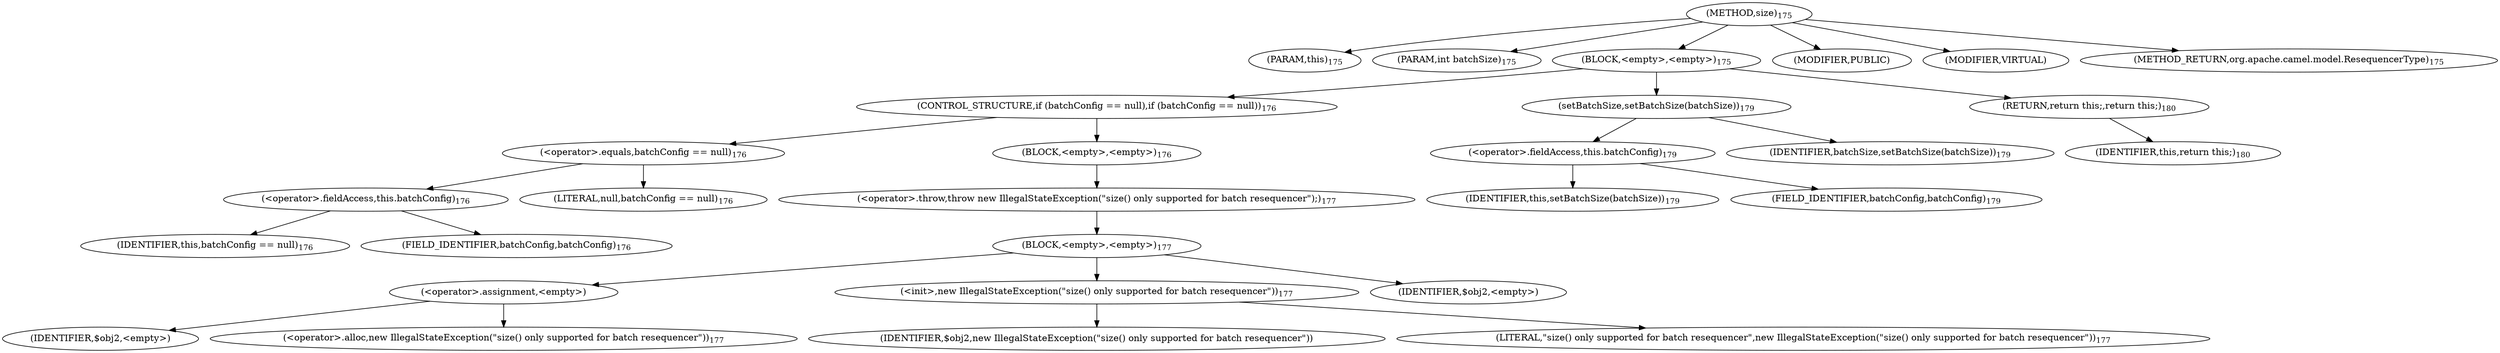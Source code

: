 digraph "size" {  
"343" [label = <(METHOD,size)<SUB>175</SUB>> ]
"36" [label = <(PARAM,this)<SUB>175</SUB>> ]
"344" [label = <(PARAM,int batchSize)<SUB>175</SUB>> ]
"345" [label = <(BLOCK,&lt;empty&gt;,&lt;empty&gt;)<SUB>175</SUB>> ]
"346" [label = <(CONTROL_STRUCTURE,if (batchConfig == null),if (batchConfig == null))<SUB>176</SUB>> ]
"347" [label = <(&lt;operator&gt;.equals,batchConfig == null)<SUB>176</SUB>> ]
"348" [label = <(&lt;operator&gt;.fieldAccess,this.batchConfig)<SUB>176</SUB>> ]
"349" [label = <(IDENTIFIER,this,batchConfig == null)<SUB>176</SUB>> ]
"350" [label = <(FIELD_IDENTIFIER,batchConfig,batchConfig)<SUB>176</SUB>> ]
"351" [label = <(LITERAL,null,batchConfig == null)<SUB>176</SUB>> ]
"352" [label = <(BLOCK,&lt;empty&gt;,&lt;empty&gt;)<SUB>176</SUB>> ]
"353" [label = <(&lt;operator&gt;.throw,throw new IllegalStateException(&quot;size() only supported for batch resequencer&quot;);)<SUB>177</SUB>> ]
"354" [label = <(BLOCK,&lt;empty&gt;,&lt;empty&gt;)<SUB>177</SUB>> ]
"355" [label = <(&lt;operator&gt;.assignment,&lt;empty&gt;)> ]
"356" [label = <(IDENTIFIER,$obj2,&lt;empty&gt;)> ]
"357" [label = <(&lt;operator&gt;.alloc,new IllegalStateException(&quot;size() only supported for batch resequencer&quot;))<SUB>177</SUB>> ]
"358" [label = <(&lt;init&gt;,new IllegalStateException(&quot;size() only supported for batch resequencer&quot;))<SUB>177</SUB>> ]
"359" [label = <(IDENTIFIER,$obj2,new IllegalStateException(&quot;size() only supported for batch resequencer&quot;))> ]
"360" [label = <(LITERAL,&quot;size() only supported for batch resequencer&quot;,new IllegalStateException(&quot;size() only supported for batch resequencer&quot;))<SUB>177</SUB>> ]
"361" [label = <(IDENTIFIER,$obj2,&lt;empty&gt;)> ]
"362" [label = <(setBatchSize,setBatchSize(batchSize))<SUB>179</SUB>> ]
"363" [label = <(&lt;operator&gt;.fieldAccess,this.batchConfig)<SUB>179</SUB>> ]
"364" [label = <(IDENTIFIER,this,setBatchSize(batchSize))<SUB>179</SUB>> ]
"365" [label = <(FIELD_IDENTIFIER,batchConfig,batchConfig)<SUB>179</SUB>> ]
"366" [label = <(IDENTIFIER,batchSize,setBatchSize(batchSize))<SUB>179</SUB>> ]
"367" [label = <(RETURN,return this;,return this;)<SUB>180</SUB>> ]
"35" [label = <(IDENTIFIER,this,return this;)<SUB>180</SUB>> ]
"368" [label = <(MODIFIER,PUBLIC)> ]
"369" [label = <(MODIFIER,VIRTUAL)> ]
"370" [label = <(METHOD_RETURN,org.apache.camel.model.ResequencerType)<SUB>175</SUB>> ]
  "343" -> "36" 
  "343" -> "344" 
  "343" -> "345" 
  "343" -> "368" 
  "343" -> "369" 
  "343" -> "370" 
  "345" -> "346" 
  "345" -> "362" 
  "345" -> "367" 
  "346" -> "347" 
  "346" -> "352" 
  "347" -> "348" 
  "347" -> "351" 
  "348" -> "349" 
  "348" -> "350" 
  "352" -> "353" 
  "353" -> "354" 
  "354" -> "355" 
  "354" -> "358" 
  "354" -> "361" 
  "355" -> "356" 
  "355" -> "357" 
  "358" -> "359" 
  "358" -> "360" 
  "362" -> "363" 
  "362" -> "366" 
  "363" -> "364" 
  "363" -> "365" 
  "367" -> "35" 
}
